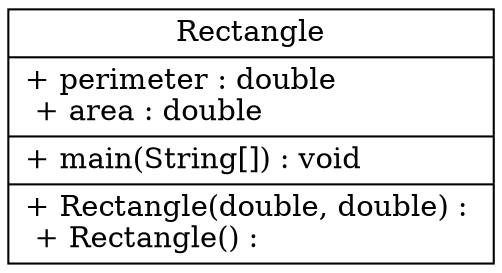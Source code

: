 digraph "Rectangle" {

splines  = ortho;
fontname = "Inconsolata";

node [colorscheme = ylgnbu4];
edge [colorscheme = dark28, dir = both];

Rectangle [shape = record, label = "{ Rectangle | + perimeter : double\l + area : double\l|+ main(String[]) : void\l|+ Rectangle(double, double) : \l + Rectangle() : \l }"];


}
